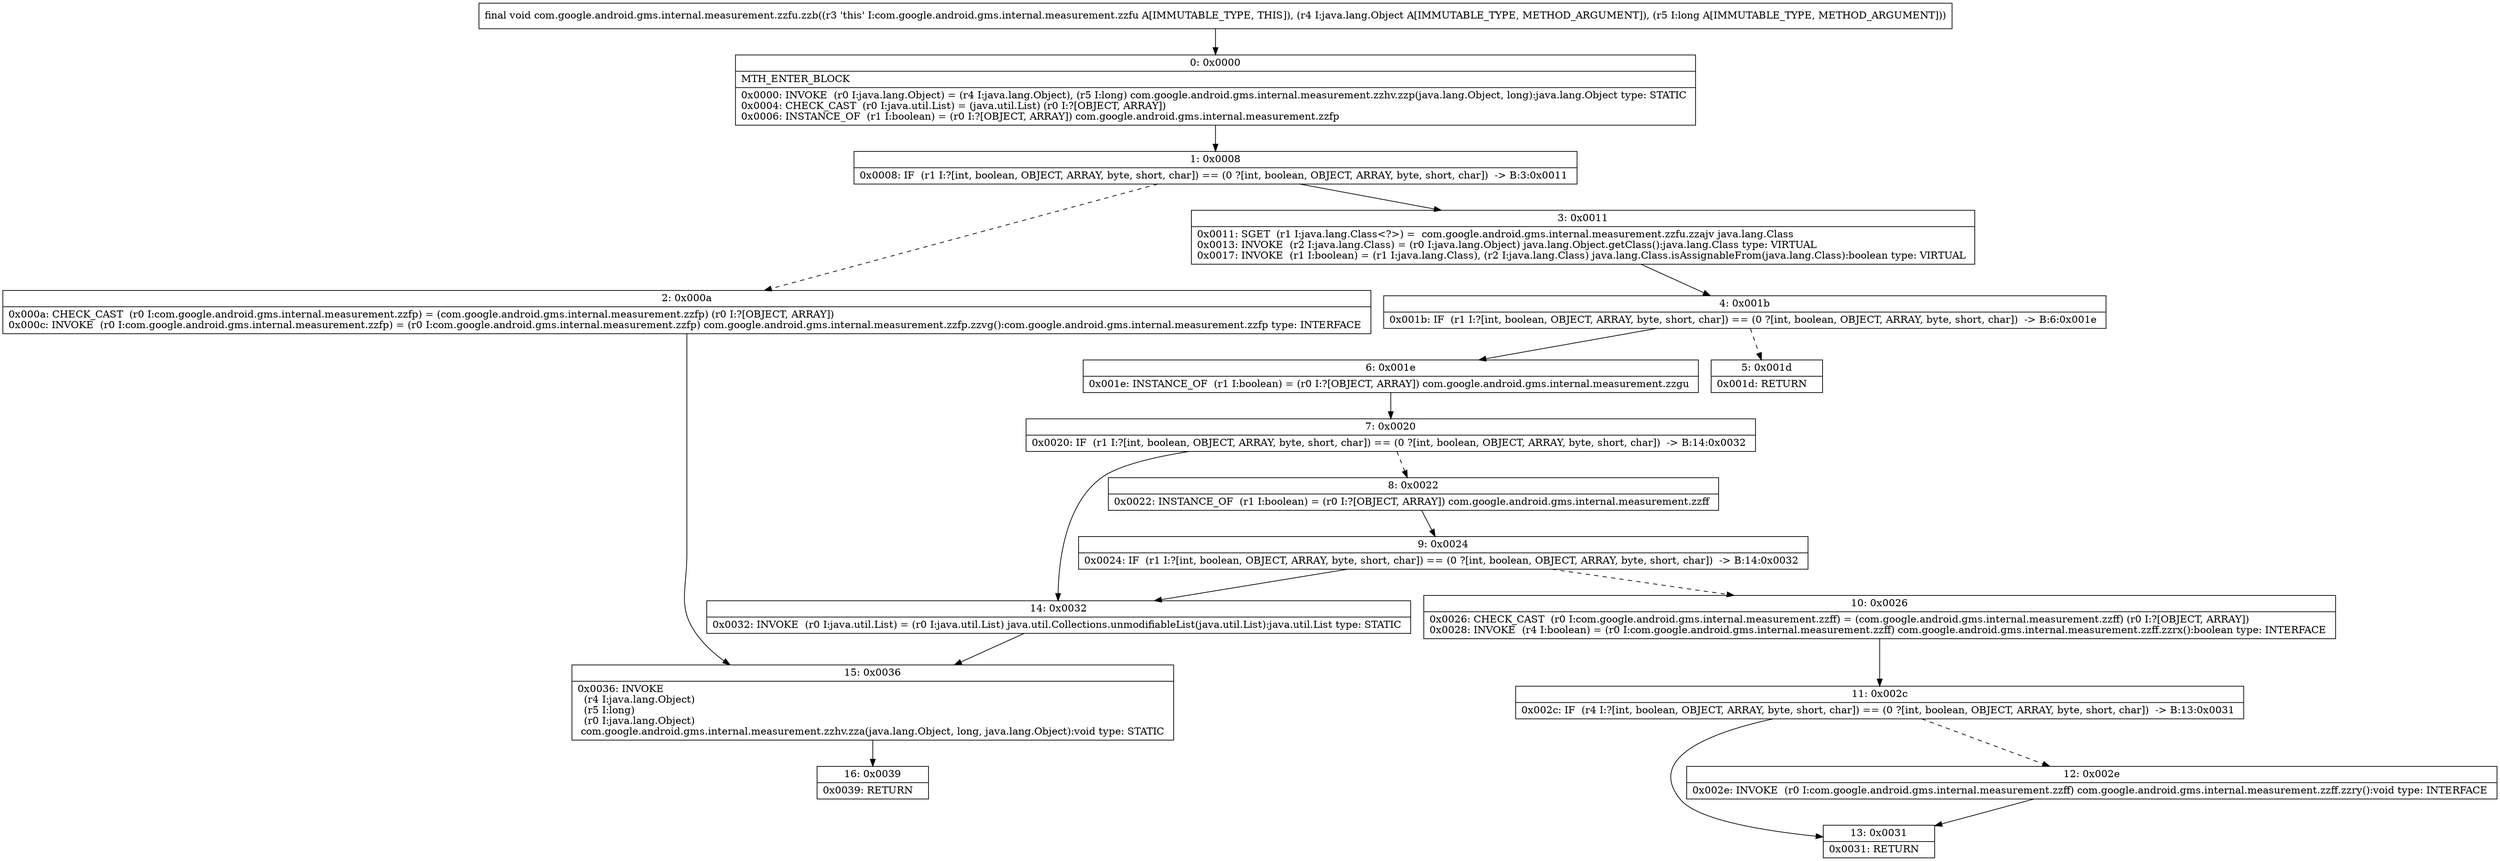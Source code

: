 digraph "CFG forcom.google.android.gms.internal.measurement.zzfu.zzb(Ljava\/lang\/Object;J)V" {
Node_0 [shape=record,label="{0\:\ 0x0000|MTH_ENTER_BLOCK\l|0x0000: INVOKE  (r0 I:java.lang.Object) = (r4 I:java.lang.Object), (r5 I:long) com.google.android.gms.internal.measurement.zzhv.zzp(java.lang.Object, long):java.lang.Object type: STATIC \l0x0004: CHECK_CAST  (r0 I:java.util.List) = (java.util.List) (r0 I:?[OBJECT, ARRAY]) \l0x0006: INSTANCE_OF  (r1 I:boolean) = (r0 I:?[OBJECT, ARRAY]) com.google.android.gms.internal.measurement.zzfp \l}"];
Node_1 [shape=record,label="{1\:\ 0x0008|0x0008: IF  (r1 I:?[int, boolean, OBJECT, ARRAY, byte, short, char]) == (0 ?[int, boolean, OBJECT, ARRAY, byte, short, char])  \-\> B:3:0x0011 \l}"];
Node_2 [shape=record,label="{2\:\ 0x000a|0x000a: CHECK_CAST  (r0 I:com.google.android.gms.internal.measurement.zzfp) = (com.google.android.gms.internal.measurement.zzfp) (r0 I:?[OBJECT, ARRAY]) \l0x000c: INVOKE  (r0 I:com.google.android.gms.internal.measurement.zzfp) = (r0 I:com.google.android.gms.internal.measurement.zzfp) com.google.android.gms.internal.measurement.zzfp.zzvg():com.google.android.gms.internal.measurement.zzfp type: INTERFACE \l}"];
Node_3 [shape=record,label="{3\:\ 0x0011|0x0011: SGET  (r1 I:java.lang.Class\<?\>) =  com.google.android.gms.internal.measurement.zzfu.zzajv java.lang.Class \l0x0013: INVOKE  (r2 I:java.lang.Class) = (r0 I:java.lang.Object) java.lang.Object.getClass():java.lang.Class type: VIRTUAL \l0x0017: INVOKE  (r1 I:boolean) = (r1 I:java.lang.Class), (r2 I:java.lang.Class) java.lang.Class.isAssignableFrom(java.lang.Class):boolean type: VIRTUAL \l}"];
Node_4 [shape=record,label="{4\:\ 0x001b|0x001b: IF  (r1 I:?[int, boolean, OBJECT, ARRAY, byte, short, char]) == (0 ?[int, boolean, OBJECT, ARRAY, byte, short, char])  \-\> B:6:0x001e \l}"];
Node_5 [shape=record,label="{5\:\ 0x001d|0x001d: RETURN   \l}"];
Node_6 [shape=record,label="{6\:\ 0x001e|0x001e: INSTANCE_OF  (r1 I:boolean) = (r0 I:?[OBJECT, ARRAY]) com.google.android.gms.internal.measurement.zzgu \l}"];
Node_7 [shape=record,label="{7\:\ 0x0020|0x0020: IF  (r1 I:?[int, boolean, OBJECT, ARRAY, byte, short, char]) == (0 ?[int, boolean, OBJECT, ARRAY, byte, short, char])  \-\> B:14:0x0032 \l}"];
Node_8 [shape=record,label="{8\:\ 0x0022|0x0022: INSTANCE_OF  (r1 I:boolean) = (r0 I:?[OBJECT, ARRAY]) com.google.android.gms.internal.measurement.zzff \l}"];
Node_9 [shape=record,label="{9\:\ 0x0024|0x0024: IF  (r1 I:?[int, boolean, OBJECT, ARRAY, byte, short, char]) == (0 ?[int, boolean, OBJECT, ARRAY, byte, short, char])  \-\> B:14:0x0032 \l}"];
Node_10 [shape=record,label="{10\:\ 0x0026|0x0026: CHECK_CAST  (r0 I:com.google.android.gms.internal.measurement.zzff) = (com.google.android.gms.internal.measurement.zzff) (r0 I:?[OBJECT, ARRAY]) \l0x0028: INVOKE  (r4 I:boolean) = (r0 I:com.google.android.gms.internal.measurement.zzff) com.google.android.gms.internal.measurement.zzff.zzrx():boolean type: INTERFACE \l}"];
Node_11 [shape=record,label="{11\:\ 0x002c|0x002c: IF  (r4 I:?[int, boolean, OBJECT, ARRAY, byte, short, char]) == (0 ?[int, boolean, OBJECT, ARRAY, byte, short, char])  \-\> B:13:0x0031 \l}"];
Node_12 [shape=record,label="{12\:\ 0x002e|0x002e: INVOKE  (r0 I:com.google.android.gms.internal.measurement.zzff) com.google.android.gms.internal.measurement.zzff.zzry():void type: INTERFACE \l}"];
Node_13 [shape=record,label="{13\:\ 0x0031|0x0031: RETURN   \l}"];
Node_14 [shape=record,label="{14\:\ 0x0032|0x0032: INVOKE  (r0 I:java.util.List) = (r0 I:java.util.List) java.util.Collections.unmodifiableList(java.util.List):java.util.List type: STATIC \l}"];
Node_15 [shape=record,label="{15\:\ 0x0036|0x0036: INVOKE  \l  (r4 I:java.lang.Object)\l  (r5 I:long)\l  (r0 I:java.lang.Object)\l com.google.android.gms.internal.measurement.zzhv.zza(java.lang.Object, long, java.lang.Object):void type: STATIC \l}"];
Node_16 [shape=record,label="{16\:\ 0x0039|0x0039: RETURN   \l}"];
MethodNode[shape=record,label="{final void com.google.android.gms.internal.measurement.zzfu.zzb((r3 'this' I:com.google.android.gms.internal.measurement.zzfu A[IMMUTABLE_TYPE, THIS]), (r4 I:java.lang.Object A[IMMUTABLE_TYPE, METHOD_ARGUMENT]), (r5 I:long A[IMMUTABLE_TYPE, METHOD_ARGUMENT])) }"];
MethodNode -> Node_0;
Node_0 -> Node_1;
Node_1 -> Node_2[style=dashed];
Node_1 -> Node_3;
Node_2 -> Node_15;
Node_3 -> Node_4;
Node_4 -> Node_5[style=dashed];
Node_4 -> Node_6;
Node_6 -> Node_7;
Node_7 -> Node_8[style=dashed];
Node_7 -> Node_14;
Node_8 -> Node_9;
Node_9 -> Node_10[style=dashed];
Node_9 -> Node_14;
Node_10 -> Node_11;
Node_11 -> Node_12[style=dashed];
Node_11 -> Node_13;
Node_12 -> Node_13;
Node_14 -> Node_15;
Node_15 -> Node_16;
}

